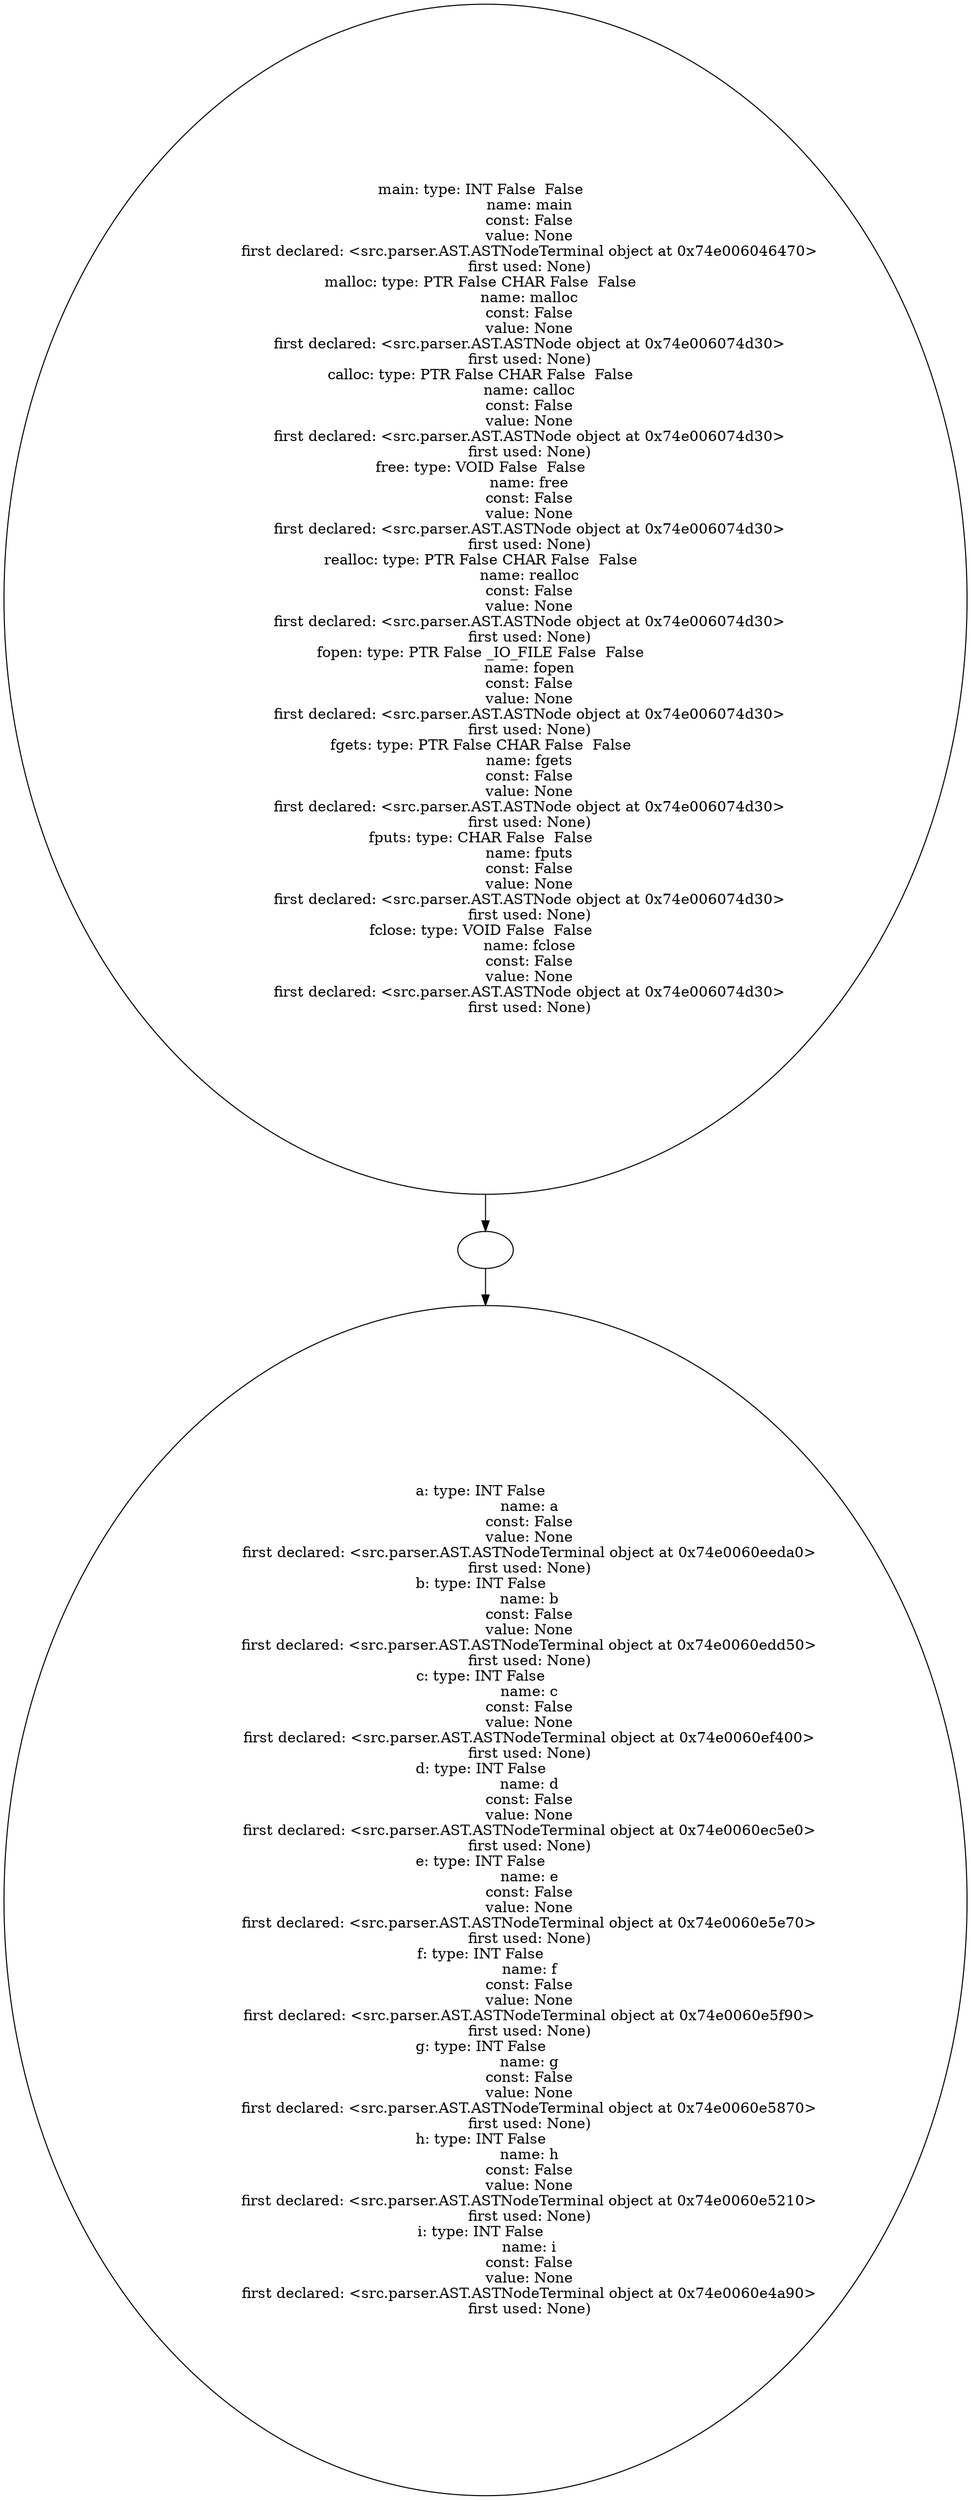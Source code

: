 digraph AST {
  "128505523137424" [label="main: type: INT False  False  
                   name: main
                   const: False
                   value: None
                   first declared: <src.parser.AST.ASTNodeTerminal object at 0x74e006046470>
                   first used: None)
malloc: type: PTR False CHAR False  False  
                   name: malloc
                   const: False
                   value: None
                   first declared: <src.parser.AST.ASTNode object at 0x74e006074d30>
                   first used: None)
calloc: type: PTR False CHAR False  False  
                   name: calloc
                   const: False
                   value: None
                   first declared: <src.parser.AST.ASTNode object at 0x74e006074d30>
                   first used: None)
free: type: VOID False  False  
                   name: free
                   const: False
                   value: None
                   first declared: <src.parser.AST.ASTNode object at 0x74e006074d30>
                   first used: None)
realloc: type: PTR False CHAR False  False  
                   name: realloc
                   const: False
                   value: None
                   first declared: <src.parser.AST.ASTNode object at 0x74e006074d30>
                   first used: None)
fopen: type: PTR False _IO_FILE False  False  
                   name: fopen
                   const: False
                   value: None
                   first declared: <src.parser.AST.ASTNode object at 0x74e006074d30>
                   first used: None)
fgets: type: PTR False CHAR False  False  
                   name: fgets
                   const: False
                   value: None
                   first declared: <src.parser.AST.ASTNode object at 0x74e006074d30>
                   first used: None)
fputs: type: CHAR False  False  
                   name: fputs
                   const: False
                   value: None
                   first declared: <src.parser.AST.ASTNode object at 0x74e006074d30>
                   first used: None)
fclose: type: VOID False  False  
                   name: fclose
                   const: False
                   value: None
                   first declared: <src.parser.AST.ASTNode object at 0x74e006074d30>
                   first used: None)"];
  "128505523137424" -> "128505523138672";
  "128505523138672" [label=""];
  "128505523138672" -> "128505523137856";
  "128505523137856" [label="a: type: INT False  
                   name: a
                   const: False
                   value: None
                   first declared: <src.parser.AST.ASTNodeTerminal object at 0x74e0060eeda0>
                   first used: None)
b: type: INT False  
                   name: b
                   const: False
                   value: None
                   first declared: <src.parser.AST.ASTNodeTerminal object at 0x74e0060edd50>
                   first used: None)
c: type: INT False  
                   name: c
                   const: False
                   value: None
                   first declared: <src.parser.AST.ASTNodeTerminal object at 0x74e0060ef400>
                   first used: None)
d: type: INT False  
                   name: d
                   const: False
                   value: None
                   first declared: <src.parser.AST.ASTNodeTerminal object at 0x74e0060ec5e0>
                   first used: None)
e: type: INT False  
                   name: e
                   const: False
                   value: None
                   first declared: <src.parser.AST.ASTNodeTerminal object at 0x74e0060e5e70>
                   first used: None)
f: type: INT False  
                   name: f
                   const: False
                   value: None
                   first declared: <src.parser.AST.ASTNodeTerminal object at 0x74e0060e5f90>
                   first used: None)
g: type: INT False  
                   name: g
                   const: False
                   value: None
                   first declared: <src.parser.AST.ASTNodeTerminal object at 0x74e0060e5870>
                   first used: None)
h: type: INT False  
                   name: h
                   const: False
                   value: None
                   first declared: <src.parser.AST.ASTNodeTerminal object at 0x74e0060e5210>
                   first used: None)
i: type: INT False  
                   name: i
                   const: False
                   value: None
                   first declared: <src.parser.AST.ASTNodeTerminal object at 0x74e0060e4a90>
                   first used: None)"];
}
